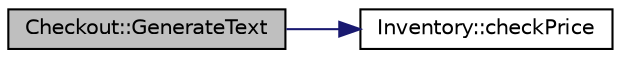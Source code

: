 digraph "Checkout::GenerateText"
{
  bgcolor="transparent";
  edge [fontname="Helvetica",fontsize="10",labelfontname="Helvetica",labelfontsize="10"];
  node [fontname="Helvetica",fontsize="10",shape=record];
  rankdir="LR";
  Node1 [label="Checkout::GenerateText",height=0.2,width=0.4,color="black", fillcolor="grey75", style="filled", fontcolor="black"];
  Node1 -> Node2 [color="midnightblue",fontsize="10",style="solid",fontname="Helvetica"];
  Node2 [label="Inventory::checkPrice",height=0.2,width=0.4,color="black",URL="$classInventory.html#a5a40d6b6bae4cae4fa5d4f78bed5f21c",tooltip="Inventory checkprice function of total items in players inventory. "];
}

